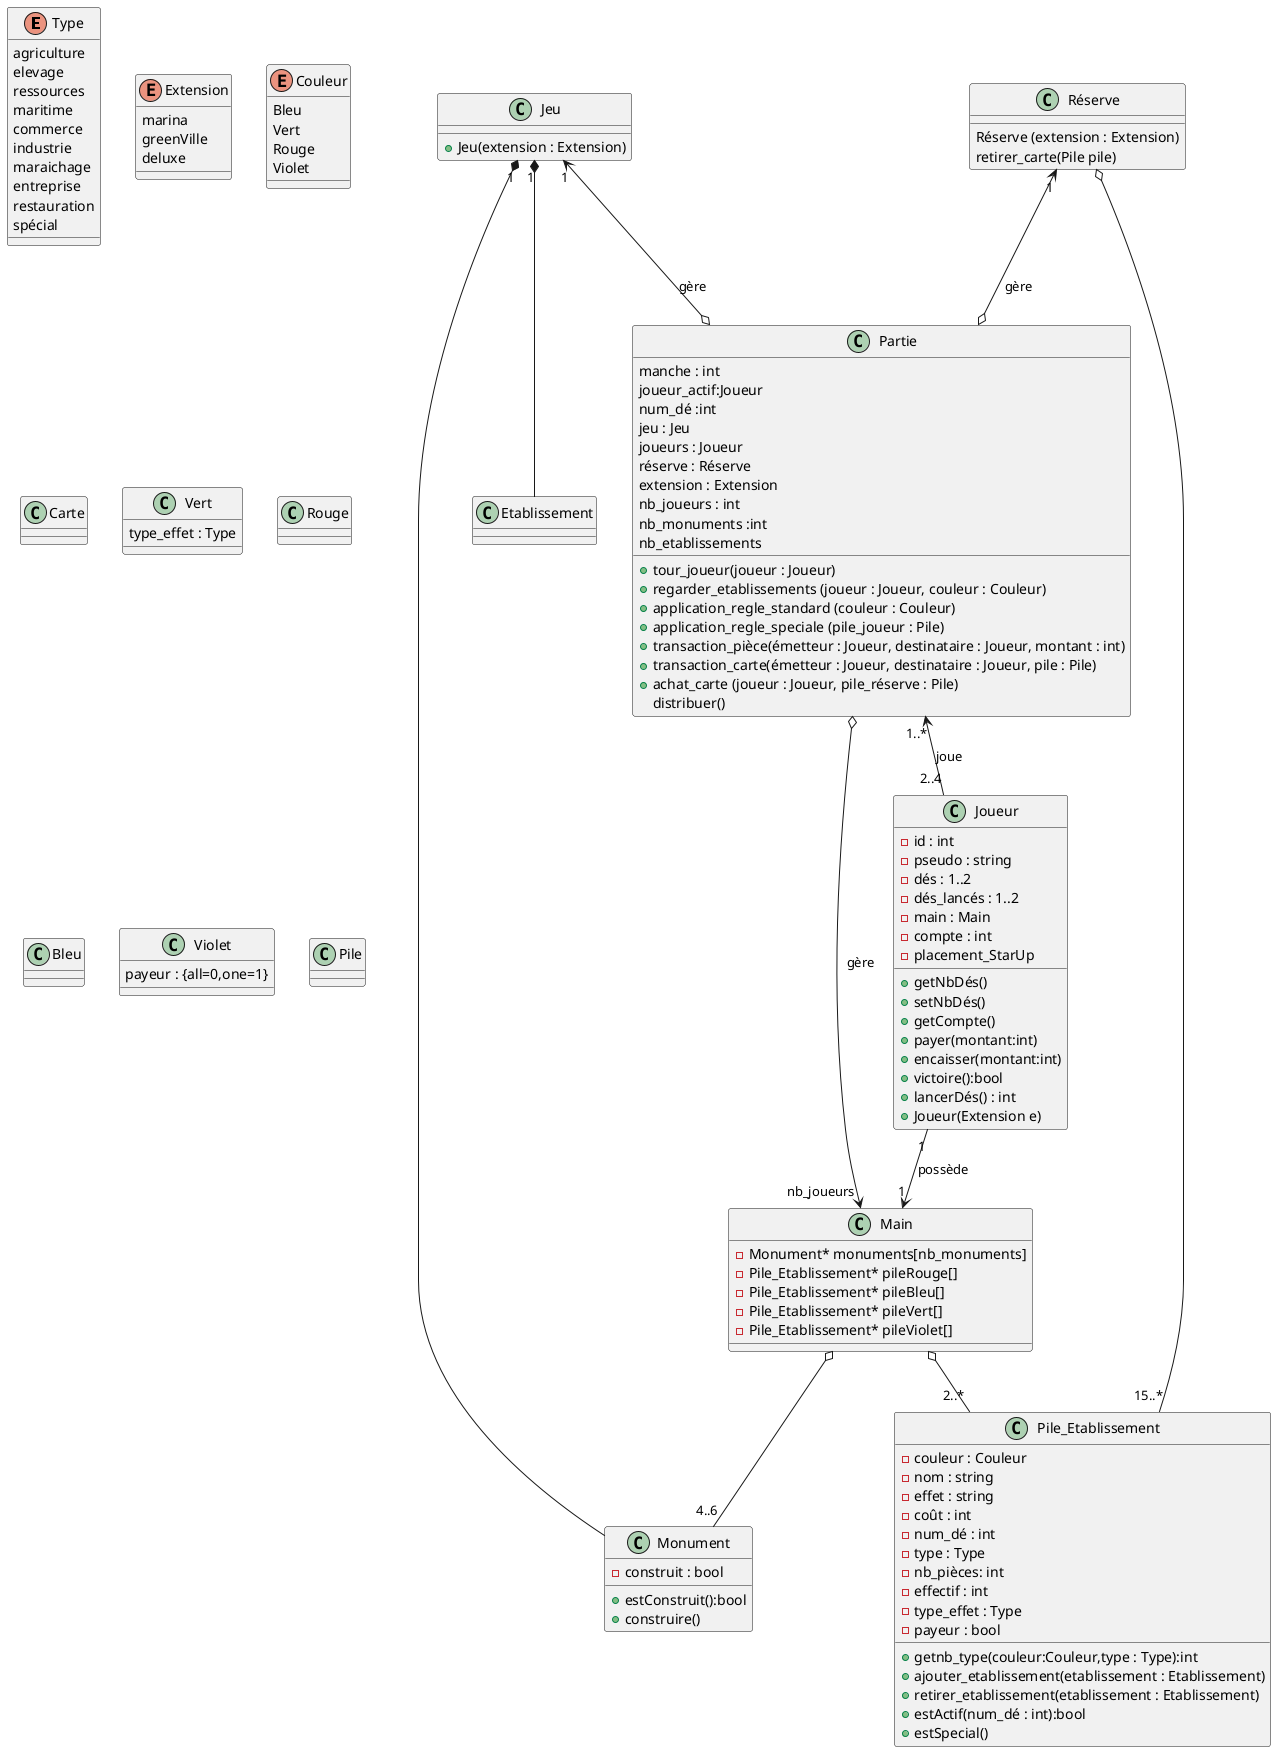 @startuml
enum Type
enum Extension
enum Couleur
class Partie
class Jeu
class Carte
class Monument
class Etablissement
class Vert
class Rouge
class Bleu 
class Violet
class Réserve
class Joueur
class Main
class Pile

enum Type{
agriculture
elevage
ressources
maritime
commerce
industrie
maraichage
entreprise
restauration
spécial
}
/'enum Type{
epi
vache
engrenage
bateau
carton
usine
pomme
valise
tasse
tour 'ça ressemble à une tour non ?
}'/
enum Couleur {
Bleu
Vert
Rouge
Violet
}
enum Extension {
marina
greenVille
deluxe
}

class  Partie{
 manche : int
 joueur_actif:Joueur
 num_dé :int
 jeu : Jeu
 joueurs : Joueur
 réserve : Réserve
 extension : Extension
 nb_joueurs : int
 nb_monuments :int
 nb_etablissements
}
Partie : +tour_joueur(joueur : Joueur)
Partie : +regarder_etablissements (joueur : Joueur, couleur : Couleur)
Partie : +application_regle_standard (couleur : Couleur)
Partie : +application_regle_speciale (pile_joueur : Pile)
Partie : +transaction_pièce(émetteur : Joueur, destinataire : Joueur, montant : int)
Partie : +transaction_carte(émetteur : Joueur, destinataire : Joueur, pile : Pile)
Partie : +achat_carte (joueur : Joueur, pile_réserve : Pile)
Partie : distribuer()

class Jeu{

}
Jeu : +Jeu(extension : Extension)


class Monument {

 -construit : bool
 
}
Monument : +estConstruit():bool
Monument : +construire()


class Vert {
type_effet : Type
}
class Violet {
payeur : {all=0,one=1}
}
class Rouge{
}
class Bleu{
}
class  Réserve{
}
Réserve : Réserve (extension : Extension)
Réserve : retirer_carte(Pile pile)
class  Joueur{
 -id : int
 -pseudo : string
 -dés : 1..2
 -dés_lancés : 1..2
 -main : Main
 -compte : int
 -placement_StarUp
}
Joueur : +getNbDés()
Joueur : +setNbDés()
Joueur : +getCompte()
Joueur : +payer(montant:int)
Joueur : +encaisser(montant:int)
Joueur : +victoire():bool
Joueur : +lancerDés() : int
Joueur : +Joueur(Extension e)

class Pile_Etablissement{
 -couleur : Couleur
 -nom : string
 -effet : string
 -coût : int
 -num_dé : int
 -type : Type
 -nb_pièces: int
 -effectif : int
 -type_effet : Type
 -payeur : bool
}
Pile_Etablissement : +getnb_type(couleur:Couleur,type : Type):int
Pile_Etablissement : +ajouter_etablissement(etablissement : Etablissement)
Pile_Etablissement : +retirer_etablissement(etablissement : Etablissement)
Pile_Etablissement : +estActif(num_dé : int):bool
Pile_Etablissement : +estSpecial()
class  Main{
-Monument* monuments[nb_monuments]
-Pile_Etablissement* pileRouge[]
-Pile_Etablissement* pileBleu[]
-Pile_Etablissement* pileVert[]
-Pile_Etablissement* pileViolet[]
}

Jeu "1" <--o Partie:"gère"
Réserve "1" <--o Partie:"gère"
Partie "1..*" <-- "2..4" Joueur :"joue"
Partie o--> "nb_joueurs" Main :"gère"
Jeu "1" *-- Etablissement
Jeu "1" *-- Monument
Joueur "1" --> "1" Main : "possède"
Main o-- "4..6" Monument
Main  o-- "2..*" Pile_Etablissement
Réserve o-- "15..*" Pile_Etablissement

@endUML